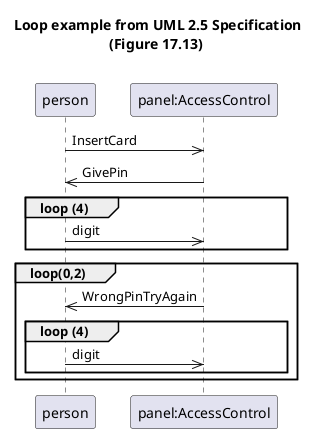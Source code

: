 @startuml

title
  Loop example from UML 2.5 Specification
 (Figure 17.13)

end title


participant person
participant "panel:AccessControl" as panel


person->>panel:InsertCard
panel->>person:GivePin

group loop (4)
person->>panel:digit
end

group loop(0,2)
panel->>person:WrongPinTryAgain

group loop (4)
person->>panel:digit
end
end

@enduml